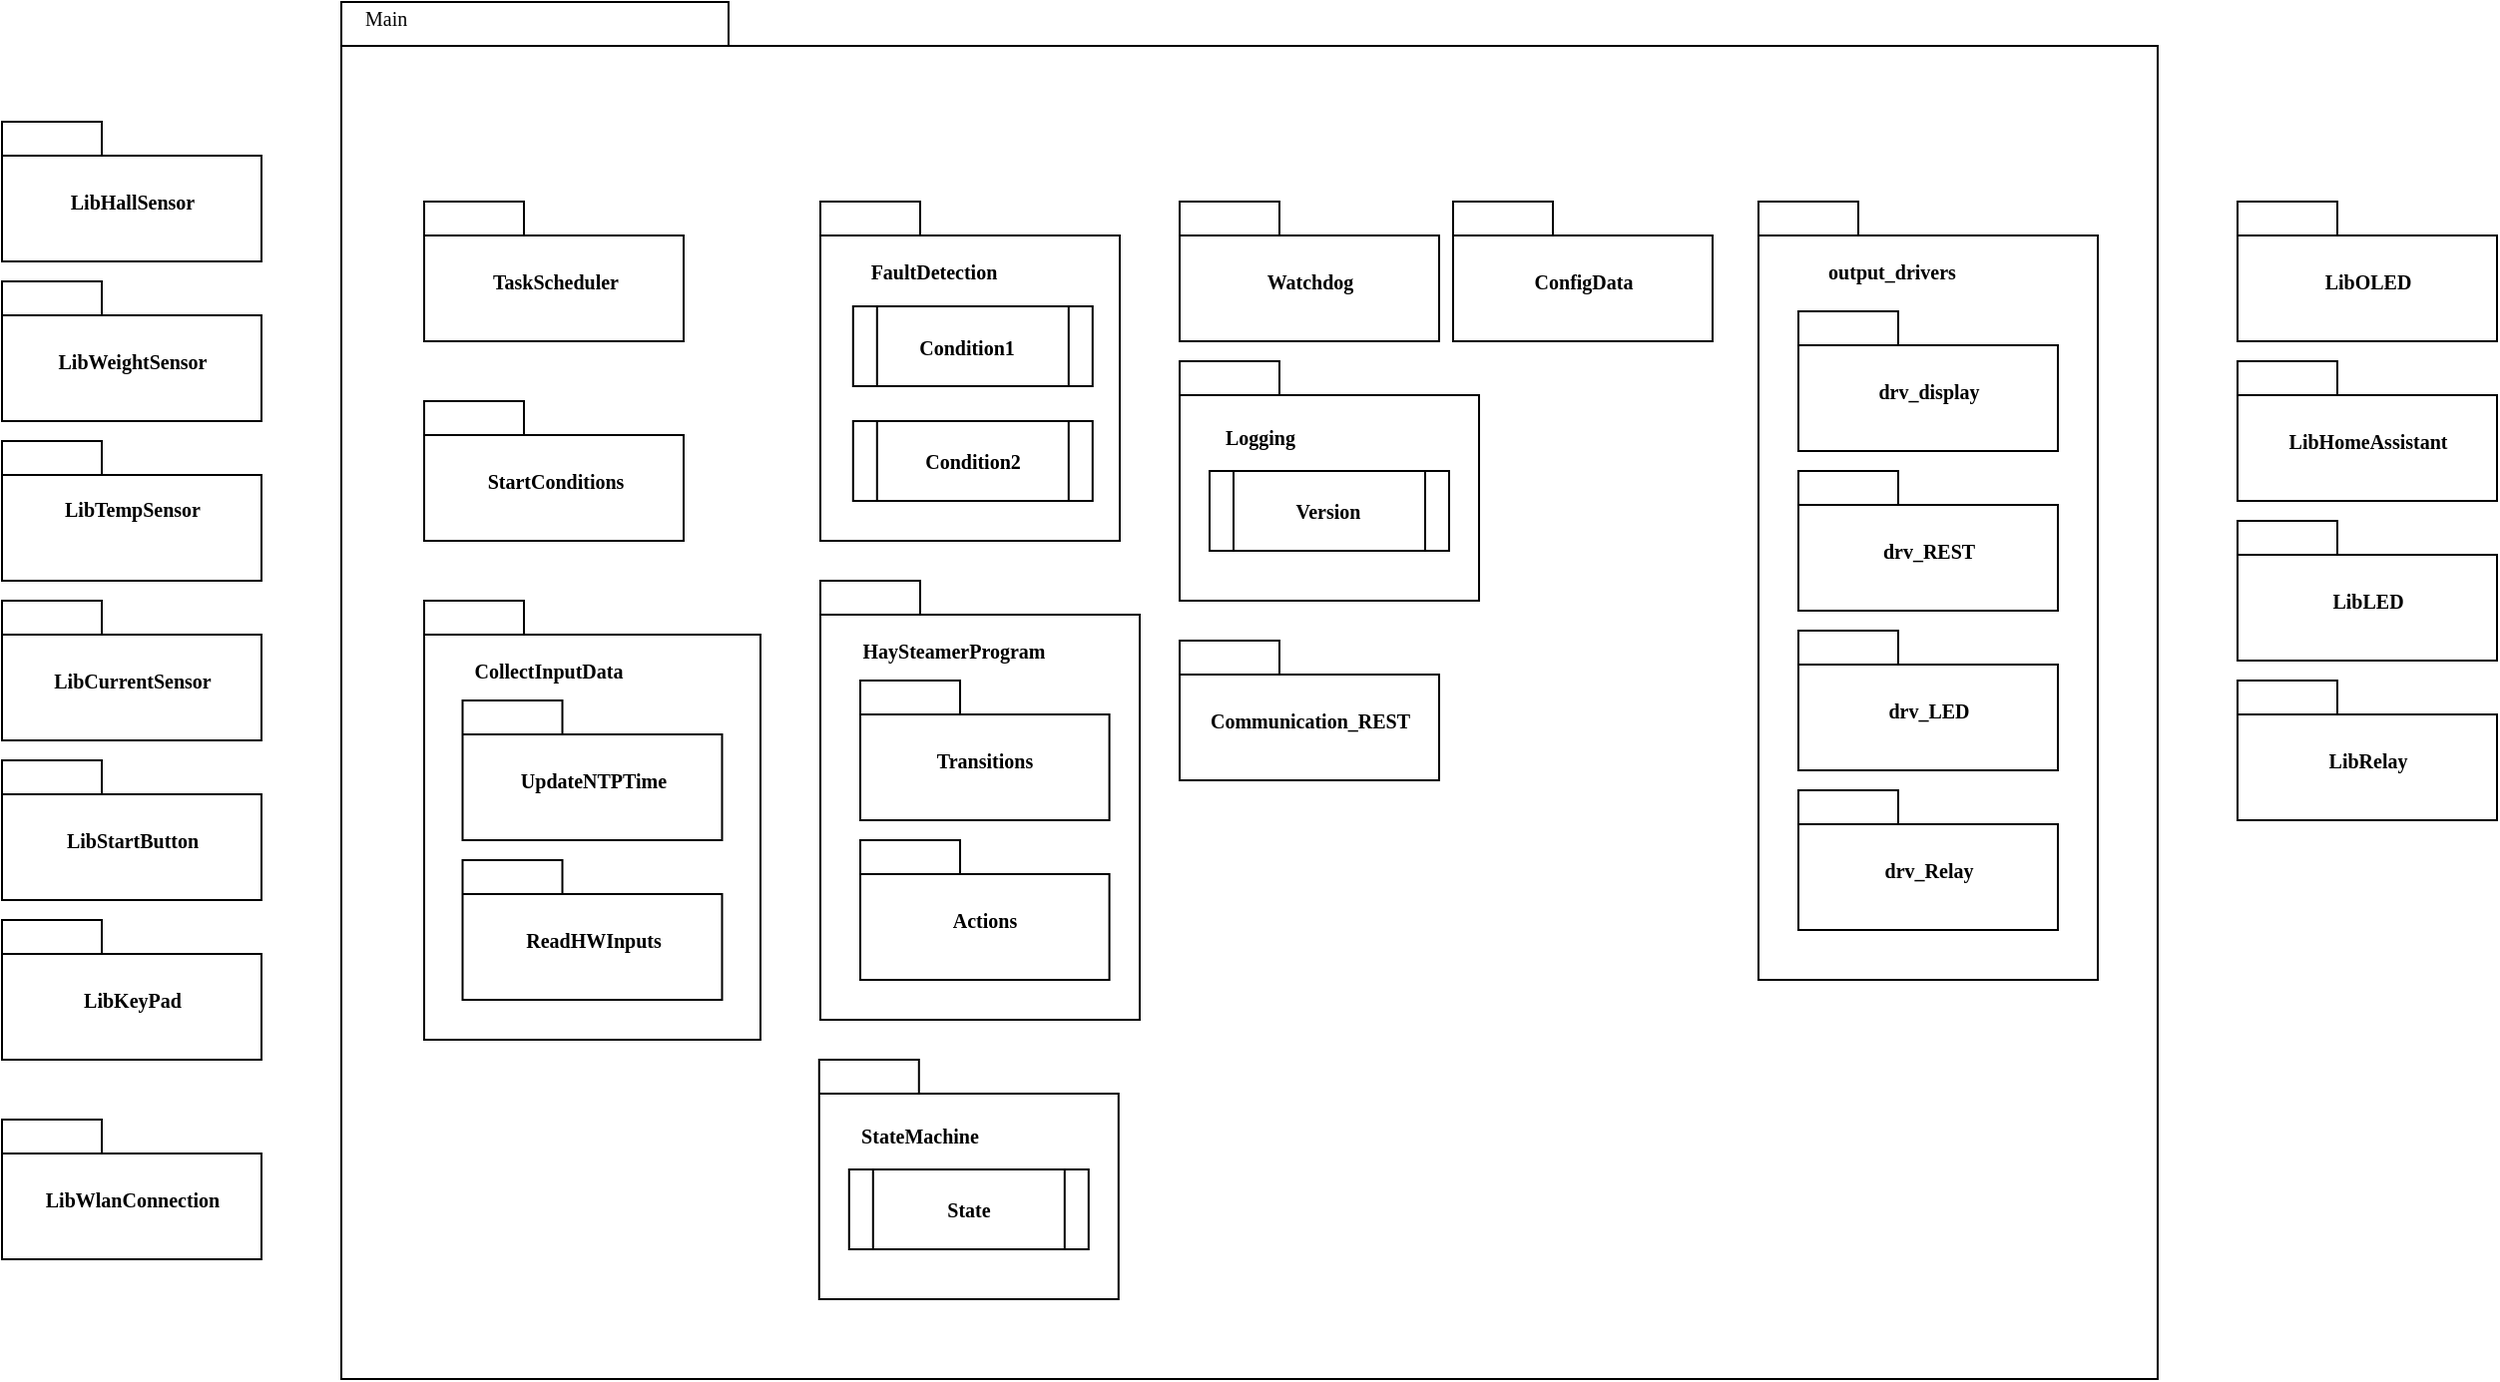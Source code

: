 <mxfile version="27.0.5">
  <diagram name="Page-1" id="b5b7bab2-c9e2-2cf4-8b2a-24fd1a2a6d21">
    <mxGraphModel dx="1418" dy="756" grid="1" gridSize="10" guides="1" tooltips="1" connect="1" arrows="1" fold="1" page="1" pageScale="1" pageWidth="827" pageHeight="1169" background="none" math="0" shadow="0">
      <root>
        <mxCell id="0" />
        <mxCell id="1" parent="0" />
        <mxCell id="6e0c8c40b5770093-72" value="" style="shape=folder;fontStyle=1;spacingTop=10;tabWidth=194;tabHeight=22;tabPosition=left;html=1;rounded=0;shadow=0;comic=0;labelBackgroundColor=none;strokeWidth=1;fillColor=none;fontFamily=Verdana;fontSize=10;align=center;fillOpacity=0;container=0;" parent="1" vertex="1">
          <mxGeometry x="320" y="60" width="910" height="690" as="geometry" />
        </mxCell>
        <mxCell id="WArmY9lFXDh91Jk2O42J-56" value="" style="shape=folder;fontStyle=1;spacingTop=10;tabWidth=50;tabHeight=17;tabPosition=left;html=1;rounded=0;shadow=0;comic=0;labelBackgroundColor=none;strokeWidth=1;fontFamily=Verdana;fontSize=10;align=center;" vertex="1" parent="1">
          <mxGeometry x="1030" y="160" width="170" height="390" as="geometry" />
        </mxCell>
        <mxCell id="6e0c8c40b5770093-6" value="" style="group" parent="1" vertex="1" connectable="0">
          <mxGeometry x="361.5" y="160" width="130" height="70" as="geometry" />
        </mxCell>
        <mxCell id="6e0c8c40b5770093-4" value="TaskScheduler" style="shape=folder;fontStyle=1;spacingTop=10;tabWidth=50;tabHeight=17;tabPosition=left;html=1;rounded=0;shadow=0;comic=0;labelBackgroundColor=none;strokeWidth=1;fontFamily=Verdana;fontSize=10;align=center;" parent="6e0c8c40b5770093-6" vertex="1">
          <mxGeometry width="130" height="70" as="geometry" />
        </mxCell>
        <mxCell id="6e0c8c40b5770093-73" value="Main" style="text;html=1;align=left;verticalAlign=top;spacingTop=-4;fontSize=10;fontFamily=Verdana" parent="1" vertex="1">
          <mxGeometry x="330" y="60" width="130" height="20" as="geometry" />
        </mxCell>
        <mxCell id="WArmY9lFXDh91Jk2O42J-1" value="" style="group" vertex="1" connectable="0" parent="1">
          <mxGeometry x="150" y="280" width="130" height="70" as="geometry" />
        </mxCell>
        <mxCell id="WArmY9lFXDh91Jk2O42J-2" value="LibTempSensor&lt;div&gt;&lt;br&gt;&lt;/div&gt;" style="shape=folder;fontStyle=1;spacingTop=10;tabWidth=50;tabHeight=17;tabPosition=left;html=1;rounded=0;shadow=0;comic=0;labelBackgroundColor=none;strokeWidth=1;fontFamily=Verdana;fontSize=10;align=center;" vertex="1" parent="WArmY9lFXDh91Jk2O42J-1">
          <mxGeometry width="130" height="70" as="geometry" />
        </mxCell>
        <mxCell id="WArmY9lFXDh91Jk2O42J-4" value="&lt;div&gt;LibWlanConnection&lt;/div&gt;" style="shape=folder;fontStyle=1;spacingTop=10;tabWidth=50;tabHeight=17;tabPosition=left;html=1;rounded=0;shadow=0;comic=0;labelBackgroundColor=none;strokeWidth=1;fontFamily=Verdana;fontSize=10;align=center;" vertex="1" parent="1">
          <mxGeometry x="150" y="620" width="130" height="70" as="geometry" />
        </mxCell>
        <mxCell id="WArmY9lFXDh91Jk2O42J-5" value="LibStartButton" style="shape=folder;fontStyle=1;spacingTop=10;tabWidth=50;tabHeight=17;tabPosition=left;html=1;rounded=0;shadow=0;comic=0;labelBackgroundColor=none;strokeWidth=1;fontFamily=Verdana;fontSize=10;align=center;" vertex="1" parent="1">
          <mxGeometry x="150" y="440" width="130" height="70" as="geometry" />
        </mxCell>
        <mxCell id="WArmY9lFXDh91Jk2O42J-6" value="&lt;div&gt;LibKeyPad&lt;/div&gt;" style="shape=folder;fontStyle=1;spacingTop=10;tabWidth=50;tabHeight=17;tabPosition=left;html=1;rounded=0;shadow=0;comic=0;labelBackgroundColor=none;strokeWidth=1;fontFamily=Verdana;fontSize=10;align=center;" vertex="1" parent="1">
          <mxGeometry x="150" y="520" width="130" height="70" as="geometry" />
        </mxCell>
        <mxCell id="WArmY9lFXDh91Jk2O42J-7" value="&lt;div&gt;LibOLED&lt;/div&gt;" style="shape=folder;fontStyle=1;spacingTop=10;tabWidth=50;tabHeight=17;tabPosition=left;html=1;rounded=0;shadow=0;comic=0;labelBackgroundColor=none;strokeWidth=1;fontFamily=Verdana;fontSize=10;align=center;" vertex="1" parent="1">
          <mxGeometry x="1270" y="160" width="130" height="70" as="geometry" />
        </mxCell>
        <mxCell id="WArmY9lFXDh91Jk2O42J-8" value="" style="group" vertex="1" connectable="0" parent="1">
          <mxGeometry x="150" y="360" width="130" height="70" as="geometry" />
        </mxCell>
        <mxCell id="WArmY9lFXDh91Jk2O42J-9" value="&lt;div&gt;LibCurrentSensor&lt;/div&gt;" style="shape=folder;fontStyle=1;spacingTop=10;tabWidth=50;tabHeight=17;tabPosition=left;html=1;rounded=0;shadow=0;comic=0;labelBackgroundColor=none;strokeWidth=1;fontFamily=Verdana;fontSize=10;align=center;" vertex="1" parent="WArmY9lFXDh91Jk2O42J-8">
          <mxGeometry width="130" height="70" as="geometry" />
        </mxCell>
        <mxCell id="WArmY9lFXDh91Jk2O42J-12" value="" style="group" vertex="1" connectable="0" parent="1">
          <mxGeometry x="740" y="160" width="130" height="70" as="geometry" />
        </mxCell>
        <mxCell id="WArmY9lFXDh91Jk2O42J-13" value="Watchdog" style="shape=folder;fontStyle=1;spacingTop=10;tabWidth=50;tabHeight=17;tabPosition=left;html=1;rounded=0;shadow=0;comic=0;labelBackgroundColor=none;strokeWidth=1;fontFamily=Verdana;fontSize=10;align=center;" vertex="1" parent="WArmY9lFXDh91Jk2O42J-12">
          <mxGeometry width="130" height="70" as="geometry" />
        </mxCell>
        <mxCell id="WArmY9lFXDh91Jk2O42J-14" value="" style="group" vertex="1" connectable="0" parent="1">
          <mxGeometry x="361.5" y="360" width="168.5" height="250" as="geometry" />
        </mxCell>
        <mxCell id="WArmY9lFXDh91Jk2O42J-15" value="" style="shape=folder;fontStyle=1;spacingTop=10;tabWidth=50;tabHeight=17;tabPosition=left;html=1;rounded=0;shadow=0;comic=0;labelBackgroundColor=none;strokeWidth=1;fontFamily=Verdana;fontSize=10;align=center;" vertex="1" parent="WArmY9lFXDh91Jk2O42J-14">
          <mxGeometry width="168.5" height="220" as="geometry" />
        </mxCell>
        <mxCell id="WArmY9lFXDh91Jk2O42J-51" value="&lt;font style=&quot;font-size: 10px;&quot; face=&quot;Verdana&quot;&gt;&lt;b style=&quot;background-color: light-dark(#ffffff, var(--ge-dark-color, #121212));&quot;&gt;CollectInputData&lt;/b&gt;&lt;/font&gt;" style="text;html=1;align=center;verticalAlign=middle;whiteSpace=wrap;rounded=0;" vertex="1" parent="WArmY9lFXDh91Jk2O42J-14">
          <mxGeometry x="-4.4" y="20" width="134.4" height="30" as="geometry" />
        </mxCell>
        <mxCell id="WArmY9lFXDh91Jk2O42J-17" value="&lt;div&gt;UpdateNTPTime&lt;/div&gt;" style="shape=folder;fontStyle=1;spacingTop=10;tabWidth=50;tabHeight=17;tabPosition=left;html=1;rounded=0;shadow=0;comic=0;labelBackgroundColor=none;strokeWidth=1;fontFamily=Verdana;fontSize=10;align=center;" vertex="1" parent="WArmY9lFXDh91Jk2O42J-14">
          <mxGeometry x="19.25" y="50" width="130" height="70" as="geometry" />
        </mxCell>
        <mxCell id="WArmY9lFXDh91Jk2O42J-52" value="ReadHWInputs" style="shape=folder;fontStyle=1;spacingTop=10;tabWidth=50;tabHeight=17;tabPosition=left;html=1;rounded=0;shadow=0;comic=0;labelBackgroundColor=none;strokeWidth=1;fontFamily=Verdana;fontSize=10;align=center;" vertex="1" parent="WArmY9lFXDh91Jk2O42J-14">
          <mxGeometry x="19.25" y="130" width="130" height="70" as="geometry" />
        </mxCell>
        <mxCell id="WArmY9lFXDh91Jk2O42J-16" value="drv_REST" style="shape=folder;fontStyle=1;spacingTop=10;tabWidth=50;tabHeight=17;tabPosition=left;html=1;rounded=0;shadow=0;comic=0;labelBackgroundColor=none;strokeWidth=1;fontFamily=Verdana;fontSize=10;align=center;" vertex="1" parent="1">
          <mxGeometry x="1050" y="295" width="130" height="70" as="geometry" />
        </mxCell>
        <mxCell id="WArmY9lFXDh91Jk2O42J-18" value="" style="group" vertex="1" connectable="0" parent="1">
          <mxGeometry x="877" y="160" width="130" height="70" as="geometry" />
        </mxCell>
        <mxCell id="WArmY9lFXDh91Jk2O42J-19" value="ConfigData" style="shape=folder;fontStyle=1;spacingTop=10;tabWidth=50;tabHeight=17;tabPosition=left;html=1;rounded=0;shadow=0;comic=0;labelBackgroundColor=none;strokeWidth=1;fontFamily=Verdana;fontSize=10;align=center;" vertex="1" parent="WArmY9lFXDh91Jk2O42J-18">
          <mxGeometry width="130" height="70" as="geometry" />
        </mxCell>
        <mxCell id="WArmY9lFXDh91Jk2O42J-20" value="" style="group" vertex="1" connectable="0" parent="1">
          <mxGeometry x="740" y="240" width="150" height="210" as="geometry" />
        </mxCell>
        <mxCell id="WArmY9lFXDh91Jk2O42J-21" value="" style="shape=folder;fontStyle=1;spacingTop=10;tabWidth=50;tabHeight=17;tabPosition=left;html=1;rounded=0;shadow=0;comic=0;labelBackgroundColor=none;strokeWidth=1;fontFamily=Verdana;fontSize=10;align=center;" vertex="1" parent="WArmY9lFXDh91Jk2O42J-20">
          <mxGeometry width="150" height="120" as="geometry" />
        </mxCell>
        <mxCell id="WArmY9lFXDh91Jk2O42J-59" value="" style="shape=process;whiteSpace=wrap;html=1;backgroundOutline=1;" vertex="1" parent="WArmY9lFXDh91Jk2O42J-20">
          <mxGeometry x="15" y="55" width="120" height="40" as="geometry" />
        </mxCell>
        <mxCell id="WArmY9lFXDh91Jk2O42J-60" value="&lt;font style=&quot;font-size: 10px;&quot; face=&quot;Verdana&quot;&gt;&lt;b style=&quot;background-color: light-dark(#ffffff, var(--ge-dark-color, #121212));&quot;&gt;Version&lt;/b&gt;&lt;/font&gt;" style="text;html=1;align=center;verticalAlign=middle;whiteSpace=wrap;rounded=0;" vertex="1" parent="WArmY9lFXDh91Jk2O42J-20">
          <mxGeometry x="36.4" y="57.5" width="77.2" height="35" as="geometry" />
        </mxCell>
        <mxCell id="WArmY9lFXDh91Jk2O42J-61" value="&lt;b style=&quot;font-family: Verdana; font-size: 10px; background-color: rgb(255, 255, 255);&quot;&gt;Logging&lt;/b&gt;" style="text;html=1;align=center;verticalAlign=middle;whiteSpace=wrap;rounded=0;" vertex="1" parent="WArmY9lFXDh91Jk2O42J-20">
          <mxGeometry x="-9.4" y="20" width="99.4" height="35" as="geometry" />
        </mxCell>
        <mxCell id="WArmY9lFXDh91Jk2O42J-58" value="Communication_REST" style="shape=folder;fontStyle=1;spacingTop=10;tabWidth=50;tabHeight=17;tabPosition=left;html=1;rounded=0;shadow=0;comic=0;labelBackgroundColor=none;strokeWidth=1;fontFamily=Verdana;fontSize=10;align=center;" vertex="1" parent="WArmY9lFXDh91Jk2O42J-20">
          <mxGeometry y="140" width="130" height="70" as="geometry" />
        </mxCell>
        <mxCell id="WArmY9lFXDh91Jk2O42J-22" value="" style="group" vertex="1" connectable="0" parent="1">
          <mxGeometry x="150" y="200" width="130" height="70" as="geometry" />
        </mxCell>
        <mxCell id="WArmY9lFXDh91Jk2O42J-23" value="LibWeightSensor" style="shape=folder;fontStyle=1;spacingTop=10;tabWidth=50;tabHeight=17;tabPosition=left;html=1;rounded=0;shadow=0;comic=0;labelBackgroundColor=none;strokeWidth=1;fontFamily=Verdana;fontSize=10;align=center;" vertex="1" parent="WArmY9lFXDh91Jk2O42J-22">
          <mxGeometry width="130" height="70" as="geometry" />
        </mxCell>
        <mxCell id="WArmY9lFXDh91Jk2O42J-24" value="" style="group" vertex="1" connectable="0" parent="1">
          <mxGeometry x="150" y="120" width="130" height="70" as="geometry" />
        </mxCell>
        <mxCell id="WArmY9lFXDh91Jk2O42J-25" value="LibHallSensor" style="shape=folder;fontStyle=1;spacingTop=10;tabWidth=50;tabHeight=17;tabPosition=left;html=1;rounded=0;shadow=0;comic=0;labelBackgroundColor=none;strokeWidth=1;fontFamily=Verdana;fontSize=10;align=center;" vertex="1" parent="WArmY9lFXDh91Jk2O42J-24">
          <mxGeometry width="130" height="70" as="geometry" />
        </mxCell>
        <mxCell id="WArmY9lFXDh91Jk2O42J-26" value="" style="group" vertex="1" connectable="0" parent="1">
          <mxGeometry x="1050" y="215" width="130" height="70" as="geometry" />
        </mxCell>
        <mxCell id="WArmY9lFXDh91Jk2O42J-27" value="drv_display" style="shape=folder;fontStyle=1;spacingTop=10;tabWidth=50;tabHeight=17;tabPosition=left;html=1;rounded=0;shadow=0;comic=0;labelBackgroundColor=none;strokeWidth=1;fontFamily=Verdana;fontSize=10;align=center;" vertex="1" parent="WArmY9lFXDh91Jk2O42J-26">
          <mxGeometry width="130" height="70" as="geometry" />
        </mxCell>
        <mxCell id="WArmY9lFXDh91Jk2O42J-28" value="&lt;div&gt;LibHomeAssistant&lt;/div&gt;" style="shape=folder;fontStyle=1;spacingTop=10;tabWidth=50;tabHeight=17;tabPosition=left;html=1;rounded=0;shadow=0;comic=0;labelBackgroundColor=none;strokeWidth=1;fontFamily=Verdana;fontSize=10;align=center;" vertex="1" parent="1">
          <mxGeometry x="1270" y="240" width="130" height="70" as="geometry" />
        </mxCell>
        <mxCell id="WArmY9lFXDh91Jk2O42J-29" value="&lt;div&gt;LibLED&lt;/div&gt;" style="shape=folder;fontStyle=1;spacingTop=10;tabWidth=50;tabHeight=17;tabPosition=left;html=1;rounded=0;shadow=0;comic=0;labelBackgroundColor=none;strokeWidth=1;fontFamily=Verdana;fontSize=10;align=center;" vertex="1" parent="1">
          <mxGeometry x="1270" y="320" width="130" height="70" as="geometry" />
        </mxCell>
        <mxCell id="WArmY9lFXDh91Jk2O42J-30" value="drv_Relay" style="shape=folder;fontStyle=1;spacingTop=10;tabWidth=50;tabHeight=17;tabPosition=left;html=1;rounded=0;shadow=0;comic=0;labelBackgroundColor=none;strokeWidth=1;fontFamily=Verdana;fontSize=10;align=center;" vertex="1" parent="1">
          <mxGeometry x="1050" y="455" width="130" height="70" as="geometry" />
        </mxCell>
        <mxCell id="WArmY9lFXDh91Jk2O42J-37" value="" style="group" vertex="1" connectable="0" parent="1">
          <mxGeometry x="361.5" y="260" width="130" height="70" as="geometry" />
        </mxCell>
        <mxCell id="WArmY9lFXDh91Jk2O42J-38" value="StartConditions" style="shape=folder;fontStyle=1;spacingTop=10;tabWidth=50;tabHeight=17;tabPosition=left;html=1;rounded=0;shadow=0;comic=0;labelBackgroundColor=none;strokeWidth=1;fontFamily=Verdana;fontSize=10;align=center;" vertex="1" parent="WArmY9lFXDh91Jk2O42J-37">
          <mxGeometry width="130" height="70" as="geometry" />
        </mxCell>
        <mxCell id="WArmY9lFXDh91Jk2O42J-39" value="&lt;div&gt;LibRelay&lt;/div&gt;" style="shape=folder;fontStyle=1;spacingTop=10;tabWidth=50;tabHeight=17;tabPosition=left;html=1;rounded=0;shadow=0;comic=0;labelBackgroundColor=none;strokeWidth=1;fontFamily=Verdana;fontSize=10;align=center;" vertex="1" parent="1">
          <mxGeometry x="1270" y="400" width="130" height="70" as="geometry" />
        </mxCell>
        <mxCell id="WArmY9lFXDh91Jk2O42J-40" value="drv_LED" style="shape=folder;fontStyle=1;spacingTop=10;tabWidth=50;tabHeight=17;tabPosition=left;html=1;rounded=0;shadow=0;comic=0;labelBackgroundColor=none;strokeWidth=1;fontFamily=Verdana;fontSize=10;align=center;" vertex="1" parent="1">
          <mxGeometry x="1050" y="375" width="130" height="70" as="geometry" />
        </mxCell>
        <mxCell id="WArmY9lFXDh91Jk2O42J-41" value="" style="group" vertex="1" connectable="0" parent="1">
          <mxGeometry x="560" y="350" width="240" height="220" as="geometry" />
        </mxCell>
        <mxCell id="WArmY9lFXDh91Jk2O42J-43" value="" style="group" vertex="1" connectable="0" parent="WArmY9lFXDh91Jk2O42J-41">
          <mxGeometry width="240" height="220" as="geometry" />
        </mxCell>
        <mxCell id="WArmY9lFXDh91Jk2O42J-31" value="" style="shape=folder;fontStyle=1;spacingTop=10;tabWidth=50;tabHeight=17;tabPosition=left;html=1;rounded=0;shadow=0;comic=0;labelBackgroundColor=none;strokeWidth=1;fontFamily=Verdana;fontSize=10;align=center;" vertex="1" parent="WArmY9lFXDh91Jk2O42J-43">
          <mxGeometry width="160" height="220" as="geometry" />
        </mxCell>
        <mxCell id="WArmY9lFXDh91Jk2O42J-36" value="&lt;font style=&quot;font-size: 10px;&quot; face=&quot;Verdana&quot;&gt;&lt;b style=&quot;background-color: light-dark(#ffffff, var(--ge-dark-color, #121212));&quot;&gt;HaySteamerProgram&lt;/b&gt;&lt;/font&gt;" style="text;html=1;align=center;verticalAlign=middle;whiteSpace=wrap;rounded=0;" vertex="1" parent="WArmY9lFXDh91Jk2O42J-43">
          <mxGeometry y="20" width="134.4" height="30" as="geometry" />
        </mxCell>
        <mxCell id="WArmY9lFXDh91Jk2O42J-33" value="Transitions" style="shape=folder;fontStyle=1;spacingTop=10;tabWidth=50;tabHeight=17;tabPosition=left;html=1;rounded=0;shadow=0;comic=0;labelBackgroundColor=none;strokeWidth=1;fontFamily=Verdana;fontSize=10;align=center;" vertex="1" parent="WArmY9lFXDh91Jk2O42J-43">
          <mxGeometry x="20" y="50" width="124.8" height="70" as="geometry" />
        </mxCell>
        <mxCell id="WArmY9lFXDh91Jk2O42J-35" value="Actions" style="shape=folder;fontStyle=1;spacingTop=10;tabWidth=50;tabHeight=17;tabPosition=left;html=1;rounded=0;shadow=0;comic=0;labelBackgroundColor=none;strokeWidth=1;fontFamily=Verdana;fontSize=10;align=center;" vertex="1" parent="WArmY9lFXDh91Jk2O42J-43">
          <mxGeometry x="20" y="130" width="124.8" height="70" as="geometry" />
        </mxCell>
        <mxCell id="WArmY9lFXDh91Jk2O42J-44" value="" style="group" vertex="1" connectable="0" parent="1">
          <mxGeometry x="550" y="160" width="250" height="190" as="geometry" />
        </mxCell>
        <mxCell id="WArmY9lFXDh91Jk2O42J-50" value="" style="group" vertex="1" connectable="0" parent="WArmY9lFXDh91Jk2O42J-44">
          <mxGeometry width="250" height="190" as="geometry" />
        </mxCell>
        <mxCell id="WArmY9lFXDh91Jk2O42J-11" value="" style="shape=folder;fontStyle=1;spacingTop=10;tabWidth=50;tabHeight=17;tabPosition=left;html=1;rounded=0;shadow=0;comic=0;labelBackgroundColor=none;strokeWidth=1;fontFamily=Verdana;fontSize=10;align=center;" vertex="1" parent="WArmY9lFXDh91Jk2O42J-50">
          <mxGeometry x="10" width="150" height="170" as="geometry" />
        </mxCell>
        <mxCell id="WArmY9lFXDh91Jk2O42J-42" value="&lt;b style=&quot;font-family: Verdana; font-size: 10px; background-color: rgb(255, 255, 255);&quot;&gt;FaultDetection&lt;/b&gt;" style="text;html=1;align=center;verticalAlign=middle;whiteSpace=wrap;rounded=0;" vertex="1" parent="WArmY9lFXDh91Jk2O42J-50">
          <mxGeometry y="17.503" width="134.4" height="35" as="geometry" />
        </mxCell>
        <mxCell id="WArmY9lFXDh91Jk2O42J-45" value="" style="shape=process;whiteSpace=wrap;html=1;backgroundOutline=1;" vertex="1" parent="WArmY9lFXDh91Jk2O42J-50">
          <mxGeometry x="26.4" y="52.5" width="120" height="40" as="geometry" />
        </mxCell>
        <mxCell id="WArmY9lFXDh91Jk2O42J-46" value="" style="shape=process;whiteSpace=wrap;html=1;backgroundOutline=1;" vertex="1" parent="WArmY9lFXDh91Jk2O42J-50">
          <mxGeometry x="26.4" y="110" width="120" height="40" as="geometry" />
        </mxCell>
        <mxCell id="WArmY9lFXDh91Jk2O42J-47" value="&lt;font style=&quot;font-size: 10px;&quot; face=&quot;Verdana&quot;&gt;&lt;b style=&quot;background-color: light-dark(#ffffff, var(--ge-dark-color, #121212));&quot;&gt;Condition1&lt;/b&gt;&lt;/font&gt;" style="text;html=1;align=center;verticalAlign=middle;whiteSpace=wrap;rounded=0;" vertex="1" parent="WArmY9lFXDh91Jk2O42J-50">
          <mxGeometry x="50" y="55" width="67.2" height="35" as="geometry" />
        </mxCell>
        <mxCell id="WArmY9lFXDh91Jk2O42J-48" value="&lt;font style=&quot;font-size: 10px;&quot; face=&quot;Verdana&quot;&gt;&lt;b style=&quot;background-color: light-dark(#ffffff, var(--ge-dark-color, #121212));&quot;&gt;Condition2&lt;/b&gt;&lt;/font&gt;" style="text;html=1;align=center;verticalAlign=middle;whiteSpace=wrap;rounded=0;" vertex="1" parent="WArmY9lFXDh91Jk2O42J-50">
          <mxGeometry x="47.8" y="112.5" width="77.2" height="35" as="geometry" />
        </mxCell>
        <mxCell id="WArmY9lFXDh91Jk2O42J-57" value="&lt;font style=&quot;font-size: 10px;&quot; face=&quot;Verdana&quot;&gt;&lt;b style=&quot;background-color: light-dark(#ffffff, var(--ge-dark-color, #121212));&quot;&gt;output_drivers&lt;/b&gt;&lt;/font&gt;" style="text;html=1;align=center;verticalAlign=middle;whiteSpace=wrap;rounded=0;" vertex="1" parent="1">
          <mxGeometry x="1030" y="180" width="134.4" height="30" as="geometry" />
        </mxCell>
        <mxCell id="WArmY9lFXDh91Jk2O42J-62" value="" style="shape=folder;fontStyle=1;spacingTop=10;tabWidth=50;tabHeight=17;tabPosition=left;html=1;rounded=0;shadow=0;comic=0;labelBackgroundColor=none;strokeWidth=1;fontFamily=Verdana;fontSize=10;align=center;" vertex="1" parent="1">
          <mxGeometry x="559.4" y="590" width="150" height="120" as="geometry" />
        </mxCell>
        <mxCell id="WArmY9lFXDh91Jk2O42J-63" value="" style="shape=process;whiteSpace=wrap;html=1;backgroundOutline=1;" vertex="1" parent="1">
          <mxGeometry x="574.4" y="645" width="120" height="40" as="geometry" />
        </mxCell>
        <mxCell id="WArmY9lFXDh91Jk2O42J-64" value="&lt;font style=&quot;font-size: 10px;&quot; face=&quot;Verdana&quot;&gt;&lt;b style=&quot;background-color: light-dark(#ffffff, var(--ge-dark-color, #121212));&quot;&gt;State&lt;/b&gt;&lt;/font&gt;" style="text;html=1;align=center;verticalAlign=middle;whiteSpace=wrap;rounded=0;" vertex="1" parent="1">
          <mxGeometry x="595.8" y="647.5" width="77.2" height="35" as="geometry" />
        </mxCell>
        <mxCell id="WArmY9lFXDh91Jk2O42J-65" value="&lt;b style=&quot;font-family: Verdana; font-size: 10px; background-color: rgb(255, 255, 255);&quot;&gt;StateMachine&lt;/b&gt;" style="text;html=1;align=center;verticalAlign=middle;whiteSpace=wrap;rounded=0;" vertex="1" parent="1">
          <mxGeometry x="550" y="610" width="120" height="35" as="geometry" />
        </mxCell>
      </root>
    </mxGraphModel>
  </diagram>
</mxfile>
